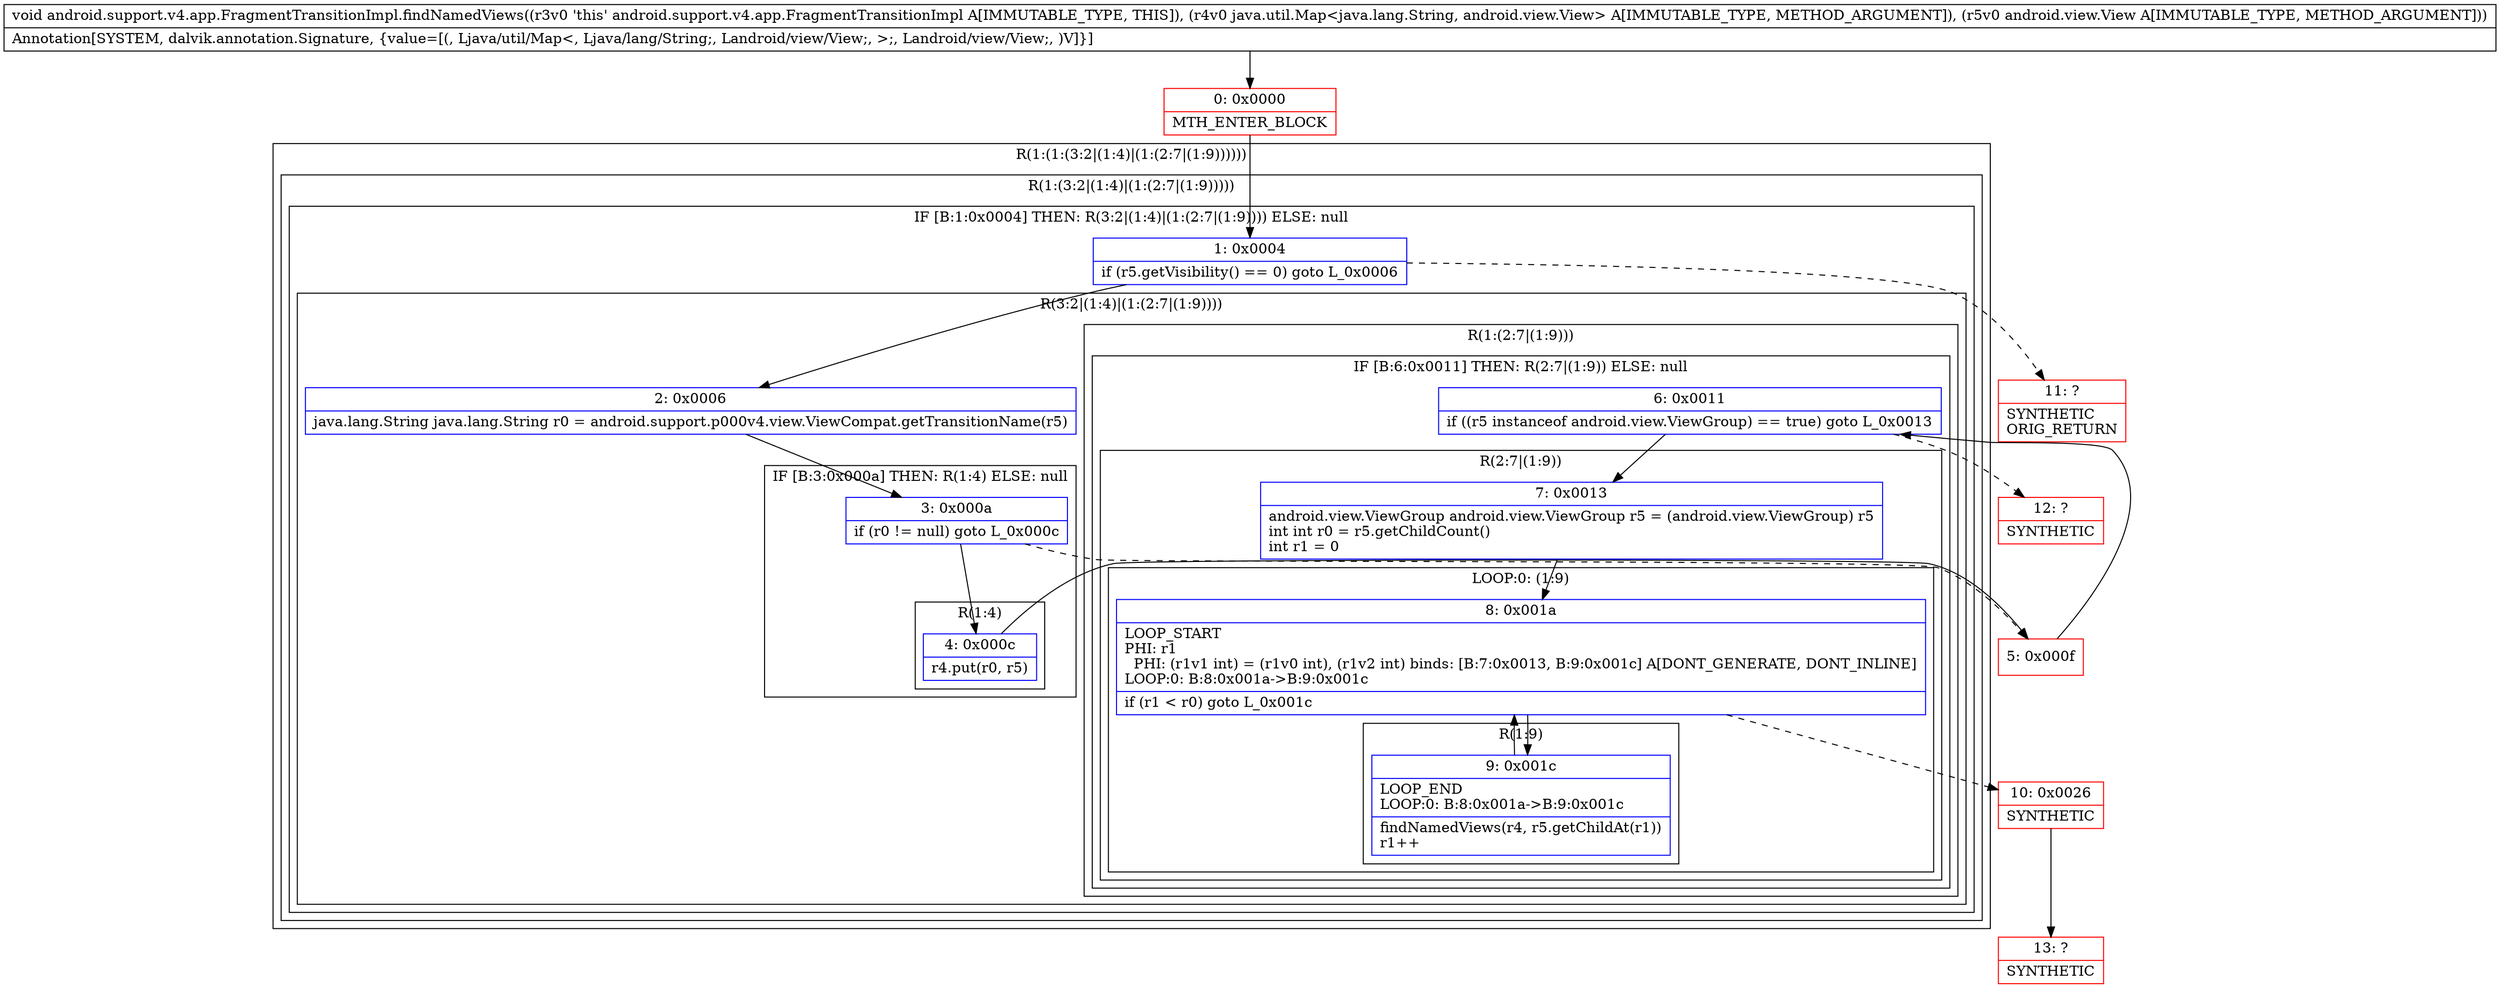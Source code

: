 digraph "CFG forandroid.support.v4.app.FragmentTransitionImpl.findNamedViews(Ljava\/util\/Map;Landroid\/view\/View;)V" {
subgraph cluster_Region_1320838032 {
label = "R(1:(1:(3:2|(1:4)|(1:(2:7|(1:9))))))";
node [shape=record,color=blue];
subgraph cluster_Region_1719228755 {
label = "R(1:(3:2|(1:4)|(1:(2:7|(1:9)))))";
node [shape=record,color=blue];
subgraph cluster_IfRegion_1997671733 {
label = "IF [B:1:0x0004] THEN: R(3:2|(1:4)|(1:(2:7|(1:9)))) ELSE: null";
node [shape=record,color=blue];
Node_1 [shape=record,label="{1\:\ 0x0004|if (r5.getVisibility() == 0) goto L_0x0006\l}"];
subgraph cluster_Region_2026553721 {
label = "R(3:2|(1:4)|(1:(2:7|(1:9))))";
node [shape=record,color=blue];
Node_2 [shape=record,label="{2\:\ 0x0006|java.lang.String java.lang.String r0 = android.support.p000v4.view.ViewCompat.getTransitionName(r5)\l}"];
subgraph cluster_IfRegion_231515401 {
label = "IF [B:3:0x000a] THEN: R(1:4) ELSE: null";
node [shape=record,color=blue];
Node_3 [shape=record,label="{3\:\ 0x000a|if (r0 != null) goto L_0x000c\l}"];
subgraph cluster_Region_898506647 {
label = "R(1:4)";
node [shape=record,color=blue];
Node_4 [shape=record,label="{4\:\ 0x000c|r4.put(r0, r5)\l}"];
}
}
subgraph cluster_Region_1212408874 {
label = "R(1:(2:7|(1:9)))";
node [shape=record,color=blue];
subgraph cluster_IfRegion_1433974865 {
label = "IF [B:6:0x0011] THEN: R(2:7|(1:9)) ELSE: null";
node [shape=record,color=blue];
Node_6 [shape=record,label="{6\:\ 0x0011|if ((r5 instanceof android.view.ViewGroup) == true) goto L_0x0013\l}"];
subgraph cluster_Region_1806151957 {
label = "R(2:7|(1:9))";
node [shape=record,color=blue];
Node_7 [shape=record,label="{7\:\ 0x0013|android.view.ViewGroup android.view.ViewGroup r5 = (android.view.ViewGroup) r5\lint int r0 = r5.getChildCount()\lint r1 = 0\l}"];
subgraph cluster_LoopRegion_767849820 {
label = "LOOP:0: (1:9)";
node [shape=record,color=blue];
Node_8 [shape=record,label="{8\:\ 0x001a|LOOP_START\lPHI: r1 \l  PHI: (r1v1 int) = (r1v0 int), (r1v2 int) binds: [B:7:0x0013, B:9:0x001c] A[DONT_GENERATE, DONT_INLINE]\lLOOP:0: B:8:0x001a\-\>B:9:0x001c\l|if (r1 \< r0) goto L_0x001c\l}"];
subgraph cluster_Region_1162376209 {
label = "R(1:9)";
node [shape=record,color=blue];
Node_9 [shape=record,label="{9\:\ 0x001c|LOOP_END\lLOOP:0: B:8:0x001a\-\>B:9:0x001c\l|findNamedViews(r4, r5.getChildAt(r1))\lr1++\l}"];
}
}
}
}
}
}
}
}
}
Node_0 [shape=record,color=red,label="{0\:\ 0x0000|MTH_ENTER_BLOCK\l}"];
Node_5 [shape=record,color=red,label="{5\:\ 0x000f}"];
Node_10 [shape=record,color=red,label="{10\:\ 0x0026|SYNTHETIC\l}"];
Node_11 [shape=record,color=red,label="{11\:\ ?|SYNTHETIC\lORIG_RETURN\l}"];
Node_12 [shape=record,color=red,label="{12\:\ ?|SYNTHETIC\l}"];
Node_13 [shape=record,color=red,label="{13\:\ ?|SYNTHETIC\l}"];
MethodNode[shape=record,label="{void android.support.v4.app.FragmentTransitionImpl.findNamedViews((r3v0 'this' android.support.v4.app.FragmentTransitionImpl A[IMMUTABLE_TYPE, THIS]), (r4v0 java.util.Map\<java.lang.String, android.view.View\> A[IMMUTABLE_TYPE, METHOD_ARGUMENT]), (r5v0 android.view.View A[IMMUTABLE_TYPE, METHOD_ARGUMENT]))  | Annotation[SYSTEM, dalvik.annotation.Signature, \{value=[(, Ljava\/util\/Map\<, Ljava\/lang\/String;, Landroid\/view\/View;, \>;, Landroid\/view\/View;, )V]\}]\l}"];
MethodNode -> Node_0;
Node_1 -> Node_2;
Node_1 -> Node_11[style=dashed];
Node_2 -> Node_3;
Node_3 -> Node_4;
Node_3 -> Node_5[style=dashed];
Node_4 -> Node_5;
Node_6 -> Node_7;
Node_6 -> Node_12[style=dashed];
Node_7 -> Node_8;
Node_8 -> Node_9;
Node_8 -> Node_10[style=dashed];
Node_9 -> Node_8;
Node_0 -> Node_1;
Node_5 -> Node_6;
Node_10 -> Node_13;
}

